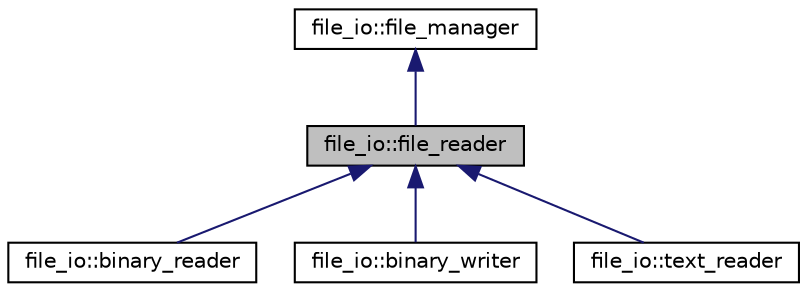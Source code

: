 digraph "file_io::file_reader"
{
 // LATEX_PDF_SIZE
  edge [fontname="Helvetica",fontsize="10",labelfontname="Helvetica",labelfontsize="10"];
  node [fontname="Helvetica",fontsize="10",shape=record];
  Node1 [label="file_io::file_reader",height=0.2,width=0.4,color="black", fillcolor="grey75", style="filled", fontcolor="black",tooltip="Defines a mechanism for reading files."];
  Node2 -> Node1 [dir="back",color="midnightblue",fontsize="10",style="solid",fontname="Helvetica"];
  Node2 [label="file_io::file_manager",height=0.2,width=0.4,color="black", fillcolor="white", style="filled",URL="$structfile__io_1_1file__manager.html",tooltip="Defines a base type for managint file I/O."];
  Node1 -> Node3 [dir="back",color="midnightblue",fontsize="10",style="solid",fontname="Helvetica"];
  Node3 [label="file_io::binary_reader",height=0.2,width=0.4,color="black", fillcolor="white", style="filled",URL="$structfile__io_1_1binary__reader.html",tooltip="Defines a mechanism for reading binary files."];
  Node1 -> Node4 [dir="back",color="midnightblue",fontsize="10",style="solid",fontname="Helvetica"];
  Node4 [label="file_io::binary_writer",height=0.2,width=0.4,color="black", fillcolor="white", style="filled",URL="$structfile__io_1_1binary__writer.html",tooltip="Defines a mechanism for writing binary files."];
  Node1 -> Node5 [dir="back",color="midnightblue",fontsize="10",style="solid",fontname="Helvetica"];
  Node5 [label="file_io::text_reader",height=0.2,width=0.4,color="black", fillcolor="white", style="filled",URL="$structfile__io_1_1text__reader.html",tooltip="Defines a mechanism for reading text files."];
}
